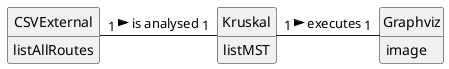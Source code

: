 @startuml
skinparam monochrome true
skinparam packageStyle rectangle
skinparam shadowing false

'left to right direction

skinparam classAttributeIconSize 0

hide circle
hide methods

class Kruskal {
listMST
}

class CSVExternal {
listAllRoutes
}

class Graphviz{
image
}

CSVExternal "1" - "1" Kruskal : is analysed >
Kruskal "1"- "1"Graphviz : executes >
@enduml